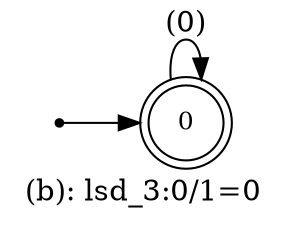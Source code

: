 digraph G {
label = "(b): lsd_3:0/1=0";
rankdir = LR;
node [shape = doublecircle, label="0", fontsize=12]0;
node [shape = point ]; qi
qi ->0;
0 -> 0[ label = "(0)"];
}
